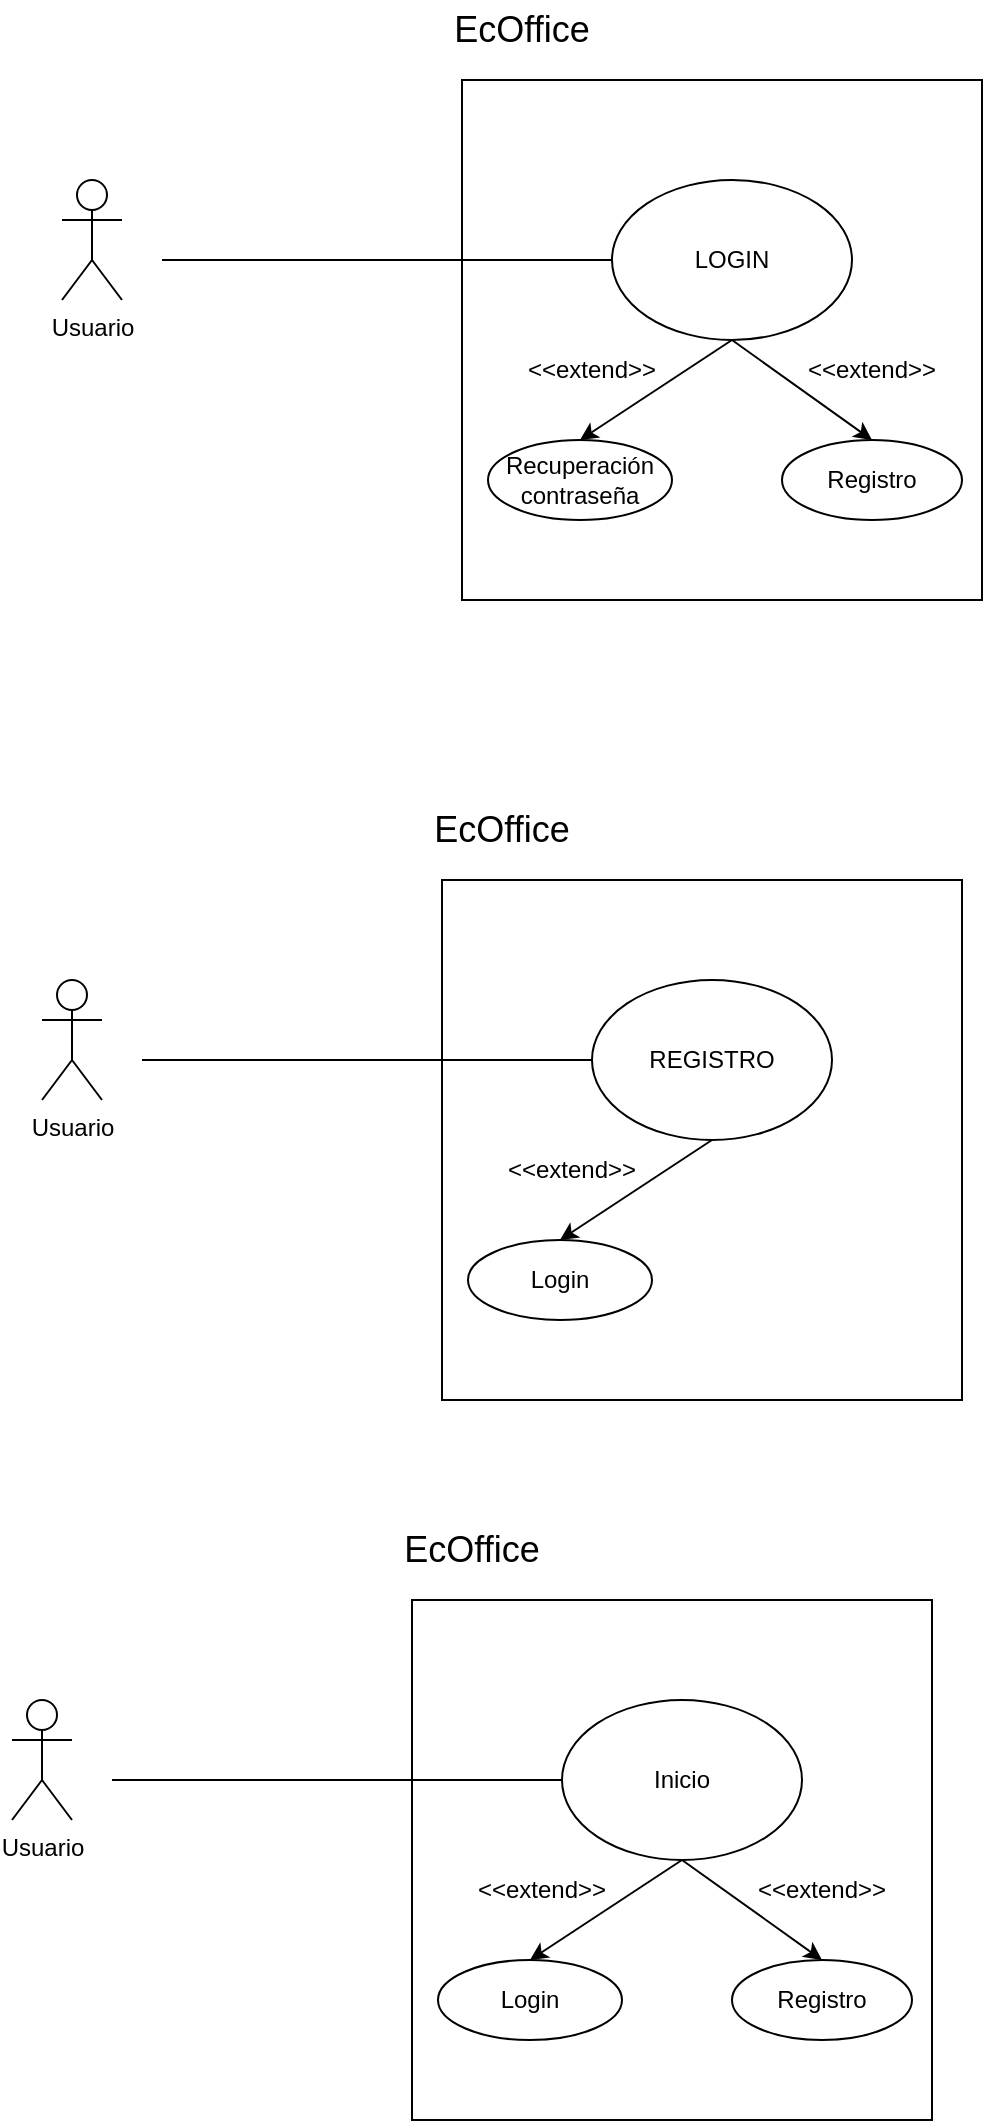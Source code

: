 <mxfile version="26.0.16">
  <diagram name="Página-1" id="AuJuehfKYc8tqPWSzXkJ">
    <mxGraphModel dx="860" dy="354" grid="1" gridSize="10" guides="1" tooltips="1" connect="1" arrows="1" fold="1" page="1" pageScale="1" pageWidth="850" pageHeight="1100" math="0" shadow="0">
      <root>
        <mxCell id="0" />
        <mxCell id="1" parent="0" />
        <mxCell id="-lMyzXZ5Z6H0XPTwVIsC-2" value="" style="whiteSpace=wrap;html=1;aspect=fixed;" parent="1" vertex="1">
          <mxGeometry x="330" y="150" width="260" height="260" as="geometry" />
        </mxCell>
        <mxCell id="Qlu5UnZryC30QRzc9eRi-1" value="Usuario" style="shape=umlActor;verticalLabelPosition=bottom;verticalAlign=top;html=1;outlineConnect=0;" parent="1" vertex="1">
          <mxGeometry x="130" y="200" width="30" height="60" as="geometry" />
        </mxCell>
        <mxCell id="6k7u9zJmHzbF-LpgPIJx-1" value="LOGIN" style="ellipse;whiteSpace=wrap;html=1;" parent="1" vertex="1">
          <mxGeometry x="405" y="200" width="120" height="80" as="geometry" />
        </mxCell>
        <mxCell id="6k7u9zJmHzbF-LpgPIJx-2" value="&lt;font style=&quot;font-size: 18px;&quot;&gt;EcOffice&lt;/font&gt;" style="text;html=1;align=center;verticalAlign=middle;whiteSpace=wrap;rounded=0;" parent="1" vertex="1">
          <mxGeometry x="330" y="110" width="60" height="30" as="geometry" />
        </mxCell>
        <mxCell id="6k7u9zJmHzbF-LpgPIJx-3" value="" style="endArrow=none;html=1;rounded=0;entryX=0;entryY=0.5;entryDx=0;entryDy=0;" parent="1" target="6k7u9zJmHzbF-LpgPIJx-1" edge="1">
          <mxGeometry width="50" height="50" relative="1" as="geometry">
            <mxPoint x="180" y="240" as="sourcePoint" />
            <mxPoint x="450" y="260" as="targetPoint" />
          </mxGeometry>
        </mxCell>
        <mxCell id="zmfI66XZxZjJ3lZ3gCG1-1" value="Recuperación contraseña" style="ellipse;whiteSpace=wrap;html=1;" parent="1" vertex="1">
          <mxGeometry x="343" y="330" width="92" height="40" as="geometry" />
        </mxCell>
        <mxCell id="zmfI66XZxZjJ3lZ3gCG1-2" value="" style="endArrow=classic;html=1;rounded=0;entryX=0.5;entryY=0;entryDx=0;entryDy=0;exitX=0.5;exitY=1;exitDx=0;exitDy=0;" parent="1" source="6k7u9zJmHzbF-LpgPIJx-1" target="zmfI66XZxZjJ3lZ3gCG1-1" edge="1">
          <mxGeometry width="50" height="50" relative="1" as="geometry">
            <mxPoint x="400" y="240" as="sourcePoint" />
            <mxPoint x="450" y="190" as="targetPoint" />
          </mxGeometry>
        </mxCell>
        <mxCell id="zmfI66XZxZjJ3lZ3gCG1-3" value="&amp;lt;&amp;lt;extend&amp;gt;&amp;gt;" style="text;html=1;align=center;verticalAlign=middle;whiteSpace=wrap;rounded=0;" parent="1" vertex="1">
          <mxGeometry x="365" y="280" width="60" height="30" as="geometry" />
        </mxCell>
        <mxCell id="JdXRyYJLP0MSMpnX27Q1-1" value="" style="endArrow=classic;html=1;rounded=0;entryX=0.5;entryY=0;entryDx=0;entryDy=0;exitX=0.5;exitY=1;exitDx=0;exitDy=0;" parent="1" target="JdXRyYJLP0MSMpnX27Q1-2" edge="1" source="6k7u9zJmHzbF-LpgPIJx-1">
          <mxGeometry width="50" height="50" relative="1" as="geometry">
            <mxPoint x="500.005" y="275" as="sourcePoint" />
            <mxPoint x="534.26" y="345" as="targetPoint" />
          </mxGeometry>
        </mxCell>
        <mxCell id="JdXRyYJLP0MSMpnX27Q1-2" value="Registro" style="ellipse;whiteSpace=wrap;html=1;" parent="1" vertex="1">
          <mxGeometry x="490" y="330" width="90" height="40" as="geometry" />
        </mxCell>
        <mxCell id="JdXRyYJLP0MSMpnX27Q1-3" value="&amp;lt;&amp;lt;extend&amp;gt;&amp;gt;" style="text;html=1;align=center;verticalAlign=middle;whiteSpace=wrap;rounded=0;" parent="1" vertex="1">
          <mxGeometry x="505" y="280" width="60" height="30" as="geometry" />
        </mxCell>
        <mxCell id="hdl9mwOCS-CArBsNlBvk-1" value="" style="whiteSpace=wrap;html=1;aspect=fixed;" vertex="1" parent="1">
          <mxGeometry x="320" y="550" width="260" height="260" as="geometry" />
        </mxCell>
        <mxCell id="hdl9mwOCS-CArBsNlBvk-2" value="Usuario" style="shape=umlActor;verticalLabelPosition=bottom;verticalAlign=top;html=1;outlineConnect=0;" vertex="1" parent="1">
          <mxGeometry x="120" y="600" width="30" height="60" as="geometry" />
        </mxCell>
        <mxCell id="hdl9mwOCS-CArBsNlBvk-3" value="REGISTRO" style="ellipse;whiteSpace=wrap;html=1;" vertex="1" parent="1">
          <mxGeometry x="395" y="600" width="120" height="80" as="geometry" />
        </mxCell>
        <mxCell id="hdl9mwOCS-CArBsNlBvk-4" value="&lt;font style=&quot;font-size: 18px;&quot;&gt;EcOffice&lt;/font&gt;" style="text;html=1;align=center;verticalAlign=middle;whiteSpace=wrap;rounded=0;" vertex="1" parent="1">
          <mxGeometry x="320" y="510" width="60" height="30" as="geometry" />
        </mxCell>
        <mxCell id="hdl9mwOCS-CArBsNlBvk-5" value="" style="endArrow=none;html=1;rounded=0;entryX=0;entryY=0.5;entryDx=0;entryDy=0;" edge="1" parent="1" target="hdl9mwOCS-CArBsNlBvk-3">
          <mxGeometry width="50" height="50" relative="1" as="geometry">
            <mxPoint x="170" y="640" as="sourcePoint" />
            <mxPoint x="440" y="660" as="targetPoint" />
          </mxGeometry>
        </mxCell>
        <mxCell id="hdl9mwOCS-CArBsNlBvk-6" value="Login" style="ellipse;whiteSpace=wrap;html=1;" vertex="1" parent="1">
          <mxGeometry x="333" y="730" width="92" height="40" as="geometry" />
        </mxCell>
        <mxCell id="hdl9mwOCS-CArBsNlBvk-7" value="" style="endArrow=classic;html=1;rounded=0;entryX=0.5;entryY=0;entryDx=0;entryDy=0;exitX=0.5;exitY=1;exitDx=0;exitDy=0;" edge="1" parent="1" source="hdl9mwOCS-CArBsNlBvk-3" target="hdl9mwOCS-CArBsNlBvk-6">
          <mxGeometry width="50" height="50" relative="1" as="geometry">
            <mxPoint x="390" y="640" as="sourcePoint" />
            <mxPoint x="440" y="590" as="targetPoint" />
          </mxGeometry>
        </mxCell>
        <mxCell id="hdl9mwOCS-CArBsNlBvk-8" value="&amp;lt;&amp;lt;extend&amp;gt;&amp;gt;" style="text;html=1;align=center;verticalAlign=middle;whiteSpace=wrap;rounded=0;" vertex="1" parent="1">
          <mxGeometry x="355" y="680" width="60" height="30" as="geometry" />
        </mxCell>
        <mxCell id="hdl9mwOCS-CArBsNlBvk-12" value="" style="whiteSpace=wrap;html=1;aspect=fixed;" vertex="1" parent="1">
          <mxGeometry x="305" y="910" width="260" height="260" as="geometry" />
        </mxCell>
        <mxCell id="hdl9mwOCS-CArBsNlBvk-13" value="Usuario" style="shape=umlActor;verticalLabelPosition=bottom;verticalAlign=top;html=1;outlineConnect=0;" vertex="1" parent="1">
          <mxGeometry x="105" y="960" width="30" height="60" as="geometry" />
        </mxCell>
        <mxCell id="hdl9mwOCS-CArBsNlBvk-14" value="Inicio" style="ellipse;whiteSpace=wrap;html=1;" vertex="1" parent="1">
          <mxGeometry x="380" y="960" width="120" height="80" as="geometry" />
        </mxCell>
        <mxCell id="hdl9mwOCS-CArBsNlBvk-15" value="&lt;font style=&quot;font-size: 18px;&quot;&gt;EcOffice&lt;/font&gt;" style="text;html=1;align=center;verticalAlign=middle;whiteSpace=wrap;rounded=0;" vertex="1" parent="1">
          <mxGeometry x="305" y="870" width="60" height="30" as="geometry" />
        </mxCell>
        <mxCell id="hdl9mwOCS-CArBsNlBvk-16" value="" style="endArrow=none;html=1;rounded=0;entryX=0;entryY=0.5;entryDx=0;entryDy=0;" edge="1" parent="1" target="hdl9mwOCS-CArBsNlBvk-14">
          <mxGeometry width="50" height="50" relative="1" as="geometry">
            <mxPoint x="155" y="1000" as="sourcePoint" />
            <mxPoint x="425" y="1020" as="targetPoint" />
          </mxGeometry>
        </mxCell>
        <mxCell id="hdl9mwOCS-CArBsNlBvk-17" value="Login" style="ellipse;whiteSpace=wrap;html=1;" vertex="1" parent="1">
          <mxGeometry x="318" y="1090" width="92" height="40" as="geometry" />
        </mxCell>
        <mxCell id="hdl9mwOCS-CArBsNlBvk-18" value="" style="endArrow=classic;html=1;rounded=0;entryX=0.5;entryY=0;entryDx=0;entryDy=0;exitX=0.5;exitY=1;exitDx=0;exitDy=0;" edge="1" parent="1" source="hdl9mwOCS-CArBsNlBvk-14" target="hdl9mwOCS-CArBsNlBvk-17">
          <mxGeometry width="50" height="50" relative="1" as="geometry">
            <mxPoint x="375" y="1000" as="sourcePoint" />
            <mxPoint x="425" y="950" as="targetPoint" />
          </mxGeometry>
        </mxCell>
        <mxCell id="hdl9mwOCS-CArBsNlBvk-19" value="&amp;lt;&amp;lt;extend&amp;gt;&amp;gt;" style="text;html=1;align=center;verticalAlign=middle;whiteSpace=wrap;rounded=0;" vertex="1" parent="1">
          <mxGeometry x="340" y="1040" width="60" height="30" as="geometry" />
        </mxCell>
        <mxCell id="hdl9mwOCS-CArBsNlBvk-20" value="" style="endArrow=classic;html=1;rounded=0;entryX=0.5;entryY=0;entryDx=0;entryDy=0;exitX=0.5;exitY=1;exitDx=0;exitDy=0;" edge="1" parent="1" source="hdl9mwOCS-CArBsNlBvk-14" target="hdl9mwOCS-CArBsNlBvk-21">
          <mxGeometry width="50" height="50" relative="1" as="geometry">
            <mxPoint x="475.005" y="1035" as="sourcePoint" />
            <mxPoint x="509.26" y="1105" as="targetPoint" />
          </mxGeometry>
        </mxCell>
        <mxCell id="hdl9mwOCS-CArBsNlBvk-21" value="Registro" style="ellipse;whiteSpace=wrap;html=1;" vertex="1" parent="1">
          <mxGeometry x="465" y="1090" width="90" height="40" as="geometry" />
        </mxCell>
        <mxCell id="hdl9mwOCS-CArBsNlBvk-22" value="&amp;lt;&amp;lt;extend&amp;gt;&amp;gt;" style="text;html=1;align=center;verticalAlign=middle;whiteSpace=wrap;rounded=0;" vertex="1" parent="1">
          <mxGeometry x="480" y="1040" width="60" height="30" as="geometry" />
        </mxCell>
      </root>
    </mxGraphModel>
  </diagram>
</mxfile>

